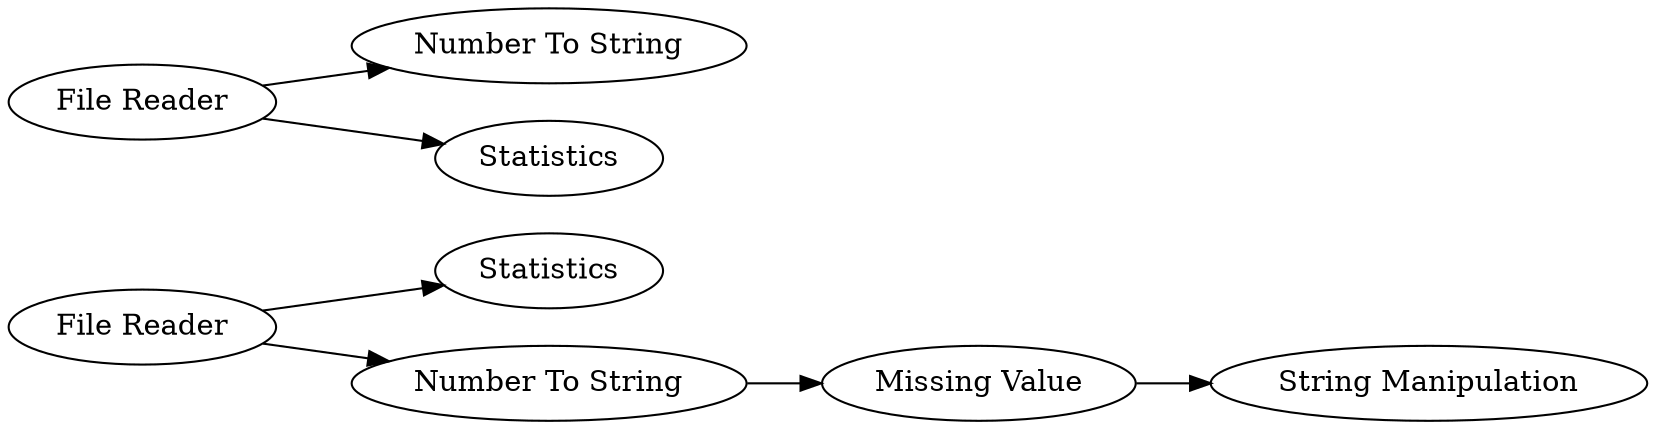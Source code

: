 digraph {
	"-4430480346388151128_3" [label=Statistics]
	"-4430480346388151128_6" [label="Number To String"]
	"-4430480346388151128_2" [label="File Reader"]
	"-4430480346388151128_5" [label=Statistics]
	"-4430480346388151128_1" [label="File Reader"]
	"-4430480346388151128_4" [label="Number To String"]
	"-4430480346388151128_7" [label="Missing Value"]
	"-4430480346388151128_8" [label="String Manipulation"]
	"-4430480346388151128_1" -> "-4430480346388151128_3"
	"-4430480346388151128_7" -> "-4430480346388151128_8"
	"-4430480346388151128_2" -> "-4430480346388151128_5"
	"-4430480346388151128_2" -> "-4430480346388151128_6"
	"-4430480346388151128_4" -> "-4430480346388151128_7"
	"-4430480346388151128_1" -> "-4430480346388151128_4"
	rankdir=LR
}
